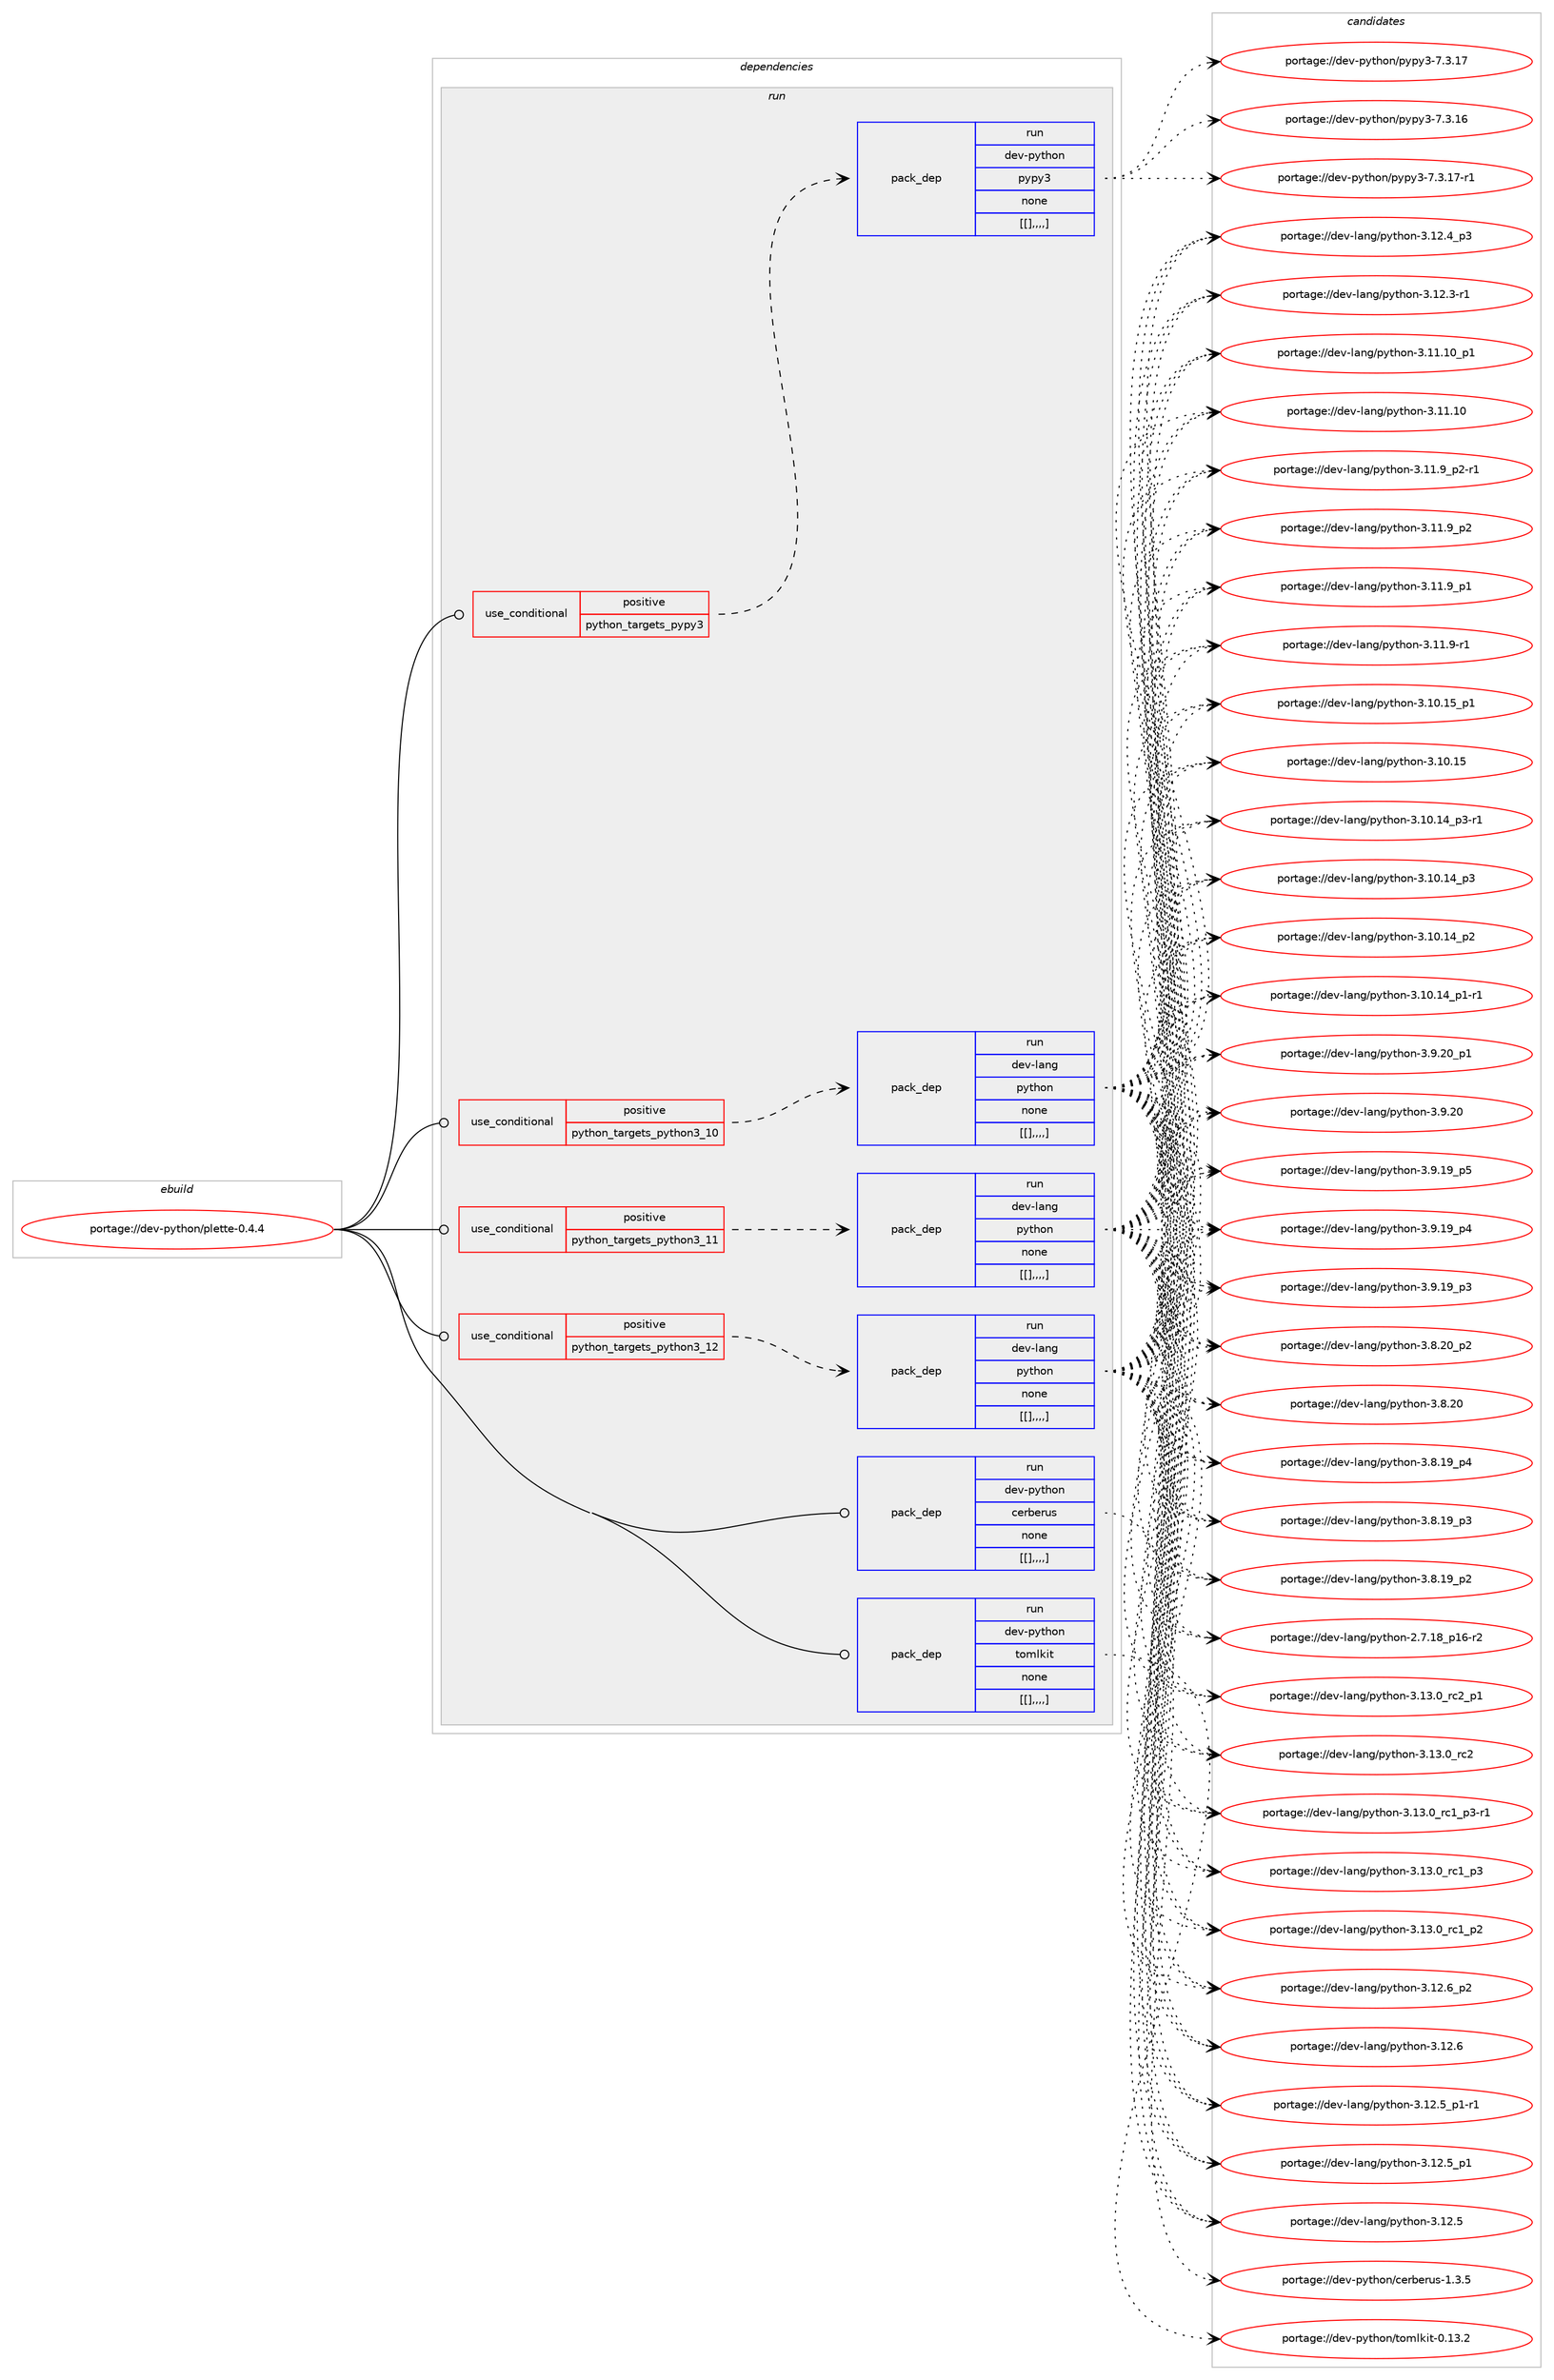 digraph prolog {

# *************
# Graph options
# *************

newrank=true;
concentrate=true;
compound=true;
graph [rankdir=LR,fontname=Helvetica,fontsize=10,ranksep=1.5];#, ranksep=2.5, nodesep=0.2];
edge  [arrowhead=vee];
node  [fontname=Helvetica,fontsize=10];

# **********
# The ebuild
# **********

subgraph cluster_leftcol {
color=gray;
label=<<i>ebuild</i>>;
id [label="portage://dev-python/plette-0.4.4", color=red, width=4, href="../dev-python/plette-0.4.4.svg"];
}

# ****************
# The dependencies
# ****************

subgraph cluster_midcol {
color=gray;
label=<<i>dependencies</i>>;
subgraph cluster_compile {
fillcolor="#eeeeee";
style=filled;
label=<<i>compile</i>>;
}
subgraph cluster_compileandrun {
fillcolor="#eeeeee";
style=filled;
label=<<i>compile and run</i>>;
}
subgraph cluster_run {
fillcolor="#eeeeee";
style=filled;
label=<<i>run</i>>;
subgraph cond37495 {
dependency157055 [label=<<TABLE BORDER="0" CELLBORDER="1" CELLSPACING="0" CELLPADDING="4"><TR><TD ROWSPAN="3" CELLPADDING="10">use_conditional</TD></TR><TR><TD>positive</TD></TR><TR><TD>python_targets_pypy3</TD></TR></TABLE>>, shape=none, color=red];
subgraph pack118343 {
dependency157056 [label=<<TABLE BORDER="0" CELLBORDER="1" CELLSPACING="0" CELLPADDING="4" WIDTH="220"><TR><TD ROWSPAN="6" CELLPADDING="30">pack_dep</TD></TR><TR><TD WIDTH="110">run</TD></TR><TR><TD>dev-python</TD></TR><TR><TD>pypy3</TD></TR><TR><TD>none</TD></TR><TR><TD>[[],,,,]</TD></TR></TABLE>>, shape=none, color=blue];
}
dependency157055:e -> dependency157056:w [weight=20,style="dashed",arrowhead="vee"];
}
id:e -> dependency157055:w [weight=20,style="solid",arrowhead="odot"];
subgraph cond37496 {
dependency157057 [label=<<TABLE BORDER="0" CELLBORDER="1" CELLSPACING="0" CELLPADDING="4"><TR><TD ROWSPAN="3" CELLPADDING="10">use_conditional</TD></TR><TR><TD>positive</TD></TR><TR><TD>python_targets_python3_10</TD></TR></TABLE>>, shape=none, color=red];
subgraph pack118344 {
dependency157058 [label=<<TABLE BORDER="0" CELLBORDER="1" CELLSPACING="0" CELLPADDING="4" WIDTH="220"><TR><TD ROWSPAN="6" CELLPADDING="30">pack_dep</TD></TR><TR><TD WIDTH="110">run</TD></TR><TR><TD>dev-lang</TD></TR><TR><TD>python</TD></TR><TR><TD>none</TD></TR><TR><TD>[[],,,,]</TD></TR></TABLE>>, shape=none, color=blue];
}
dependency157057:e -> dependency157058:w [weight=20,style="dashed",arrowhead="vee"];
}
id:e -> dependency157057:w [weight=20,style="solid",arrowhead="odot"];
subgraph cond37497 {
dependency157059 [label=<<TABLE BORDER="0" CELLBORDER="1" CELLSPACING="0" CELLPADDING="4"><TR><TD ROWSPAN="3" CELLPADDING="10">use_conditional</TD></TR><TR><TD>positive</TD></TR><TR><TD>python_targets_python3_11</TD></TR></TABLE>>, shape=none, color=red];
subgraph pack118345 {
dependency157060 [label=<<TABLE BORDER="0" CELLBORDER="1" CELLSPACING="0" CELLPADDING="4" WIDTH="220"><TR><TD ROWSPAN="6" CELLPADDING="30">pack_dep</TD></TR><TR><TD WIDTH="110">run</TD></TR><TR><TD>dev-lang</TD></TR><TR><TD>python</TD></TR><TR><TD>none</TD></TR><TR><TD>[[],,,,]</TD></TR></TABLE>>, shape=none, color=blue];
}
dependency157059:e -> dependency157060:w [weight=20,style="dashed",arrowhead="vee"];
}
id:e -> dependency157059:w [weight=20,style="solid",arrowhead="odot"];
subgraph cond37498 {
dependency157061 [label=<<TABLE BORDER="0" CELLBORDER="1" CELLSPACING="0" CELLPADDING="4"><TR><TD ROWSPAN="3" CELLPADDING="10">use_conditional</TD></TR><TR><TD>positive</TD></TR><TR><TD>python_targets_python3_12</TD></TR></TABLE>>, shape=none, color=red];
subgraph pack118346 {
dependency157062 [label=<<TABLE BORDER="0" CELLBORDER="1" CELLSPACING="0" CELLPADDING="4" WIDTH="220"><TR><TD ROWSPAN="6" CELLPADDING="30">pack_dep</TD></TR><TR><TD WIDTH="110">run</TD></TR><TR><TD>dev-lang</TD></TR><TR><TD>python</TD></TR><TR><TD>none</TD></TR><TR><TD>[[],,,,]</TD></TR></TABLE>>, shape=none, color=blue];
}
dependency157061:e -> dependency157062:w [weight=20,style="dashed",arrowhead="vee"];
}
id:e -> dependency157061:w [weight=20,style="solid",arrowhead="odot"];
subgraph pack118347 {
dependency157063 [label=<<TABLE BORDER="0" CELLBORDER="1" CELLSPACING="0" CELLPADDING="4" WIDTH="220"><TR><TD ROWSPAN="6" CELLPADDING="30">pack_dep</TD></TR><TR><TD WIDTH="110">run</TD></TR><TR><TD>dev-python</TD></TR><TR><TD>cerberus</TD></TR><TR><TD>none</TD></TR><TR><TD>[[],,,,]</TD></TR></TABLE>>, shape=none, color=blue];
}
id:e -> dependency157063:w [weight=20,style="solid",arrowhead="odot"];
subgraph pack118348 {
dependency157064 [label=<<TABLE BORDER="0" CELLBORDER="1" CELLSPACING="0" CELLPADDING="4" WIDTH="220"><TR><TD ROWSPAN="6" CELLPADDING="30">pack_dep</TD></TR><TR><TD WIDTH="110">run</TD></TR><TR><TD>dev-python</TD></TR><TR><TD>tomlkit</TD></TR><TR><TD>none</TD></TR><TR><TD>[[],,,,]</TD></TR></TABLE>>, shape=none, color=blue];
}
id:e -> dependency157064:w [weight=20,style="solid",arrowhead="odot"];
}
}

# **************
# The candidates
# **************

subgraph cluster_choices {
rank=same;
color=gray;
label=<<i>candidates</i>>;

subgraph choice118343 {
color=black;
nodesep=1;
choice100101118451121211161041111104711212111212151455546514649554511449 [label="portage://dev-python/pypy3-7.3.17-r1", color=red, width=4,href="../dev-python/pypy3-7.3.17-r1.svg"];
choice10010111845112121116104111110471121211121215145554651464955 [label="portage://dev-python/pypy3-7.3.17", color=red, width=4,href="../dev-python/pypy3-7.3.17.svg"];
choice10010111845112121116104111110471121211121215145554651464954 [label="portage://dev-python/pypy3-7.3.16", color=red, width=4,href="../dev-python/pypy3-7.3.16.svg"];
dependency157056:e -> choice100101118451121211161041111104711212111212151455546514649554511449:w [style=dotted,weight="100"];
dependency157056:e -> choice10010111845112121116104111110471121211121215145554651464955:w [style=dotted,weight="100"];
dependency157056:e -> choice10010111845112121116104111110471121211121215145554651464954:w [style=dotted,weight="100"];
}
subgraph choice118344 {
color=black;
nodesep=1;
choice100101118451089711010347112121116104111110455146495146489511499509511249 [label="portage://dev-lang/python-3.13.0_rc2_p1", color=red, width=4,href="../dev-lang/python-3.13.0_rc2_p1.svg"];
choice10010111845108971101034711212111610411111045514649514648951149950 [label="portage://dev-lang/python-3.13.0_rc2", color=red, width=4,href="../dev-lang/python-3.13.0_rc2.svg"];
choice1001011184510897110103471121211161041111104551464951464895114994995112514511449 [label="portage://dev-lang/python-3.13.0_rc1_p3-r1", color=red, width=4,href="../dev-lang/python-3.13.0_rc1_p3-r1.svg"];
choice100101118451089711010347112121116104111110455146495146489511499499511251 [label="portage://dev-lang/python-3.13.0_rc1_p3", color=red, width=4,href="../dev-lang/python-3.13.0_rc1_p3.svg"];
choice100101118451089711010347112121116104111110455146495146489511499499511250 [label="portage://dev-lang/python-3.13.0_rc1_p2", color=red, width=4,href="../dev-lang/python-3.13.0_rc1_p2.svg"];
choice100101118451089711010347112121116104111110455146495046549511250 [label="portage://dev-lang/python-3.12.6_p2", color=red, width=4,href="../dev-lang/python-3.12.6_p2.svg"];
choice10010111845108971101034711212111610411111045514649504654 [label="portage://dev-lang/python-3.12.6", color=red, width=4,href="../dev-lang/python-3.12.6.svg"];
choice1001011184510897110103471121211161041111104551464950465395112494511449 [label="portage://dev-lang/python-3.12.5_p1-r1", color=red, width=4,href="../dev-lang/python-3.12.5_p1-r1.svg"];
choice100101118451089711010347112121116104111110455146495046539511249 [label="portage://dev-lang/python-3.12.5_p1", color=red, width=4,href="../dev-lang/python-3.12.5_p1.svg"];
choice10010111845108971101034711212111610411111045514649504653 [label="portage://dev-lang/python-3.12.5", color=red, width=4,href="../dev-lang/python-3.12.5.svg"];
choice100101118451089711010347112121116104111110455146495046529511251 [label="portage://dev-lang/python-3.12.4_p3", color=red, width=4,href="../dev-lang/python-3.12.4_p3.svg"];
choice100101118451089711010347112121116104111110455146495046514511449 [label="portage://dev-lang/python-3.12.3-r1", color=red, width=4,href="../dev-lang/python-3.12.3-r1.svg"];
choice10010111845108971101034711212111610411111045514649494649489511249 [label="portage://dev-lang/python-3.11.10_p1", color=red, width=4,href="../dev-lang/python-3.11.10_p1.svg"];
choice1001011184510897110103471121211161041111104551464949464948 [label="portage://dev-lang/python-3.11.10", color=red, width=4,href="../dev-lang/python-3.11.10.svg"];
choice1001011184510897110103471121211161041111104551464949465795112504511449 [label="portage://dev-lang/python-3.11.9_p2-r1", color=red, width=4,href="../dev-lang/python-3.11.9_p2-r1.svg"];
choice100101118451089711010347112121116104111110455146494946579511250 [label="portage://dev-lang/python-3.11.9_p2", color=red, width=4,href="../dev-lang/python-3.11.9_p2.svg"];
choice100101118451089711010347112121116104111110455146494946579511249 [label="portage://dev-lang/python-3.11.9_p1", color=red, width=4,href="../dev-lang/python-3.11.9_p1.svg"];
choice100101118451089711010347112121116104111110455146494946574511449 [label="portage://dev-lang/python-3.11.9-r1", color=red, width=4,href="../dev-lang/python-3.11.9-r1.svg"];
choice10010111845108971101034711212111610411111045514649484649539511249 [label="portage://dev-lang/python-3.10.15_p1", color=red, width=4,href="../dev-lang/python-3.10.15_p1.svg"];
choice1001011184510897110103471121211161041111104551464948464953 [label="portage://dev-lang/python-3.10.15", color=red, width=4,href="../dev-lang/python-3.10.15.svg"];
choice100101118451089711010347112121116104111110455146494846495295112514511449 [label="portage://dev-lang/python-3.10.14_p3-r1", color=red, width=4,href="../dev-lang/python-3.10.14_p3-r1.svg"];
choice10010111845108971101034711212111610411111045514649484649529511251 [label="portage://dev-lang/python-3.10.14_p3", color=red, width=4,href="../dev-lang/python-3.10.14_p3.svg"];
choice10010111845108971101034711212111610411111045514649484649529511250 [label="portage://dev-lang/python-3.10.14_p2", color=red, width=4,href="../dev-lang/python-3.10.14_p2.svg"];
choice100101118451089711010347112121116104111110455146494846495295112494511449 [label="portage://dev-lang/python-3.10.14_p1-r1", color=red, width=4,href="../dev-lang/python-3.10.14_p1-r1.svg"];
choice100101118451089711010347112121116104111110455146574650489511249 [label="portage://dev-lang/python-3.9.20_p1", color=red, width=4,href="../dev-lang/python-3.9.20_p1.svg"];
choice10010111845108971101034711212111610411111045514657465048 [label="portage://dev-lang/python-3.9.20", color=red, width=4,href="../dev-lang/python-3.9.20.svg"];
choice100101118451089711010347112121116104111110455146574649579511253 [label="portage://dev-lang/python-3.9.19_p5", color=red, width=4,href="../dev-lang/python-3.9.19_p5.svg"];
choice100101118451089711010347112121116104111110455146574649579511252 [label="portage://dev-lang/python-3.9.19_p4", color=red, width=4,href="../dev-lang/python-3.9.19_p4.svg"];
choice100101118451089711010347112121116104111110455146574649579511251 [label="portage://dev-lang/python-3.9.19_p3", color=red, width=4,href="../dev-lang/python-3.9.19_p3.svg"];
choice100101118451089711010347112121116104111110455146564650489511250 [label="portage://dev-lang/python-3.8.20_p2", color=red, width=4,href="../dev-lang/python-3.8.20_p2.svg"];
choice10010111845108971101034711212111610411111045514656465048 [label="portage://dev-lang/python-3.8.20", color=red, width=4,href="../dev-lang/python-3.8.20.svg"];
choice100101118451089711010347112121116104111110455146564649579511252 [label="portage://dev-lang/python-3.8.19_p4", color=red, width=4,href="../dev-lang/python-3.8.19_p4.svg"];
choice100101118451089711010347112121116104111110455146564649579511251 [label="portage://dev-lang/python-3.8.19_p3", color=red, width=4,href="../dev-lang/python-3.8.19_p3.svg"];
choice100101118451089711010347112121116104111110455146564649579511250 [label="portage://dev-lang/python-3.8.19_p2", color=red, width=4,href="../dev-lang/python-3.8.19_p2.svg"];
choice100101118451089711010347112121116104111110455046554649569511249544511450 [label="portage://dev-lang/python-2.7.18_p16-r2", color=red, width=4,href="../dev-lang/python-2.7.18_p16-r2.svg"];
dependency157058:e -> choice100101118451089711010347112121116104111110455146495146489511499509511249:w [style=dotted,weight="100"];
dependency157058:e -> choice10010111845108971101034711212111610411111045514649514648951149950:w [style=dotted,weight="100"];
dependency157058:e -> choice1001011184510897110103471121211161041111104551464951464895114994995112514511449:w [style=dotted,weight="100"];
dependency157058:e -> choice100101118451089711010347112121116104111110455146495146489511499499511251:w [style=dotted,weight="100"];
dependency157058:e -> choice100101118451089711010347112121116104111110455146495146489511499499511250:w [style=dotted,weight="100"];
dependency157058:e -> choice100101118451089711010347112121116104111110455146495046549511250:w [style=dotted,weight="100"];
dependency157058:e -> choice10010111845108971101034711212111610411111045514649504654:w [style=dotted,weight="100"];
dependency157058:e -> choice1001011184510897110103471121211161041111104551464950465395112494511449:w [style=dotted,weight="100"];
dependency157058:e -> choice100101118451089711010347112121116104111110455146495046539511249:w [style=dotted,weight="100"];
dependency157058:e -> choice10010111845108971101034711212111610411111045514649504653:w [style=dotted,weight="100"];
dependency157058:e -> choice100101118451089711010347112121116104111110455146495046529511251:w [style=dotted,weight="100"];
dependency157058:e -> choice100101118451089711010347112121116104111110455146495046514511449:w [style=dotted,weight="100"];
dependency157058:e -> choice10010111845108971101034711212111610411111045514649494649489511249:w [style=dotted,weight="100"];
dependency157058:e -> choice1001011184510897110103471121211161041111104551464949464948:w [style=dotted,weight="100"];
dependency157058:e -> choice1001011184510897110103471121211161041111104551464949465795112504511449:w [style=dotted,weight="100"];
dependency157058:e -> choice100101118451089711010347112121116104111110455146494946579511250:w [style=dotted,weight="100"];
dependency157058:e -> choice100101118451089711010347112121116104111110455146494946579511249:w [style=dotted,weight="100"];
dependency157058:e -> choice100101118451089711010347112121116104111110455146494946574511449:w [style=dotted,weight="100"];
dependency157058:e -> choice10010111845108971101034711212111610411111045514649484649539511249:w [style=dotted,weight="100"];
dependency157058:e -> choice1001011184510897110103471121211161041111104551464948464953:w [style=dotted,weight="100"];
dependency157058:e -> choice100101118451089711010347112121116104111110455146494846495295112514511449:w [style=dotted,weight="100"];
dependency157058:e -> choice10010111845108971101034711212111610411111045514649484649529511251:w [style=dotted,weight="100"];
dependency157058:e -> choice10010111845108971101034711212111610411111045514649484649529511250:w [style=dotted,weight="100"];
dependency157058:e -> choice100101118451089711010347112121116104111110455146494846495295112494511449:w [style=dotted,weight="100"];
dependency157058:e -> choice100101118451089711010347112121116104111110455146574650489511249:w [style=dotted,weight="100"];
dependency157058:e -> choice10010111845108971101034711212111610411111045514657465048:w [style=dotted,weight="100"];
dependency157058:e -> choice100101118451089711010347112121116104111110455146574649579511253:w [style=dotted,weight="100"];
dependency157058:e -> choice100101118451089711010347112121116104111110455146574649579511252:w [style=dotted,weight="100"];
dependency157058:e -> choice100101118451089711010347112121116104111110455146574649579511251:w [style=dotted,weight="100"];
dependency157058:e -> choice100101118451089711010347112121116104111110455146564650489511250:w [style=dotted,weight="100"];
dependency157058:e -> choice10010111845108971101034711212111610411111045514656465048:w [style=dotted,weight="100"];
dependency157058:e -> choice100101118451089711010347112121116104111110455146564649579511252:w [style=dotted,weight="100"];
dependency157058:e -> choice100101118451089711010347112121116104111110455146564649579511251:w [style=dotted,weight="100"];
dependency157058:e -> choice100101118451089711010347112121116104111110455146564649579511250:w [style=dotted,weight="100"];
dependency157058:e -> choice100101118451089711010347112121116104111110455046554649569511249544511450:w [style=dotted,weight="100"];
}
subgraph choice118345 {
color=black;
nodesep=1;
choice100101118451089711010347112121116104111110455146495146489511499509511249 [label="portage://dev-lang/python-3.13.0_rc2_p1", color=red, width=4,href="../dev-lang/python-3.13.0_rc2_p1.svg"];
choice10010111845108971101034711212111610411111045514649514648951149950 [label="portage://dev-lang/python-3.13.0_rc2", color=red, width=4,href="../dev-lang/python-3.13.0_rc2.svg"];
choice1001011184510897110103471121211161041111104551464951464895114994995112514511449 [label="portage://dev-lang/python-3.13.0_rc1_p3-r1", color=red, width=4,href="../dev-lang/python-3.13.0_rc1_p3-r1.svg"];
choice100101118451089711010347112121116104111110455146495146489511499499511251 [label="portage://dev-lang/python-3.13.0_rc1_p3", color=red, width=4,href="../dev-lang/python-3.13.0_rc1_p3.svg"];
choice100101118451089711010347112121116104111110455146495146489511499499511250 [label="portage://dev-lang/python-3.13.0_rc1_p2", color=red, width=4,href="../dev-lang/python-3.13.0_rc1_p2.svg"];
choice100101118451089711010347112121116104111110455146495046549511250 [label="portage://dev-lang/python-3.12.6_p2", color=red, width=4,href="../dev-lang/python-3.12.6_p2.svg"];
choice10010111845108971101034711212111610411111045514649504654 [label="portage://dev-lang/python-3.12.6", color=red, width=4,href="../dev-lang/python-3.12.6.svg"];
choice1001011184510897110103471121211161041111104551464950465395112494511449 [label="portage://dev-lang/python-3.12.5_p1-r1", color=red, width=4,href="../dev-lang/python-3.12.5_p1-r1.svg"];
choice100101118451089711010347112121116104111110455146495046539511249 [label="portage://dev-lang/python-3.12.5_p1", color=red, width=4,href="../dev-lang/python-3.12.5_p1.svg"];
choice10010111845108971101034711212111610411111045514649504653 [label="portage://dev-lang/python-3.12.5", color=red, width=4,href="../dev-lang/python-3.12.5.svg"];
choice100101118451089711010347112121116104111110455146495046529511251 [label="portage://dev-lang/python-3.12.4_p3", color=red, width=4,href="../dev-lang/python-3.12.4_p3.svg"];
choice100101118451089711010347112121116104111110455146495046514511449 [label="portage://dev-lang/python-3.12.3-r1", color=red, width=4,href="../dev-lang/python-3.12.3-r1.svg"];
choice10010111845108971101034711212111610411111045514649494649489511249 [label="portage://dev-lang/python-3.11.10_p1", color=red, width=4,href="../dev-lang/python-3.11.10_p1.svg"];
choice1001011184510897110103471121211161041111104551464949464948 [label="portage://dev-lang/python-3.11.10", color=red, width=4,href="../dev-lang/python-3.11.10.svg"];
choice1001011184510897110103471121211161041111104551464949465795112504511449 [label="portage://dev-lang/python-3.11.9_p2-r1", color=red, width=4,href="../dev-lang/python-3.11.9_p2-r1.svg"];
choice100101118451089711010347112121116104111110455146494946579511250 [label="portage://dev-lang/python-3.11.9_p2", color=red, width=4,href="../dev-lang/python-3.11.9_p2.svg"];
choice100101118451089711010347112121116104111110455146494946579511249 [label="portage://dev-lang/python-3.11.9_p1", color=red, width=4,href="../dev-lang/python-3.11.9_p1.svg"];
choice100101118451089711010347112121116104111110455146494946574511449 [label="portage://dev-lang/python-3.11.9-r1", color=red, width=4,href="../dev-lang/python-3.11.9-r1.svg"];
choice10010111845108971101034711212111610411111045514649484649539511249 [label="portage://dev-lang/python-3.10.15_p1", color=red, width=4,href="../dev-lang/python-3.10.15_p1.svg"];
choice1001011184510897110103471121211161041111104551464948464953 [label="portage://dev-lang/python-3.10.15", color=red, width=4,href="../dev-lang/python-3.10.15.svg"];
choice100101118451089711010347112121116104111110455146494846495295112514511449 [label="portage://dev-lang/python-3.10.14_p3-r1", color=red, width=4,href="../dev-lang/python-3.10.14_p3-r1.svg"];
choice10010111845108971101034711212111610411111045514649484649529511251 [label="portage://dev-lang/python-3.10.14_p3", color=red, width=4,href="../dev-lang/python-3.10.14_p3.svg"];
choice10010111845108971101034711212111610411111045514649484649529511250 [label="portage://dev-lang/python-3.10.14_p2", color=red, width=4,href="../dev-lang/python-3.10.14_p2.svg"];
choice100101118451089711010347112121116104111110455146494846495295112494511449 [label="portage://dev-lang/python-3.10.14_p1-r1", color=red, width=4,href="../dev-lang/python-3.10.14_p1-r1.svg"];
choice100101118451089711010347112121116104111110455146574650489511249 [label="portage://dev-lang/python-3.9.20_p1", color=red, width=4,href="../dev-lang/python-3.9.20_p1.svg"];
choice10010111845108971101034711212111610411111045514657465048 [label="portage://dev-lang/python-3.9.20", color=red, width=4,href="../dev-lang/python-3.9.20.svg"];
choice100101118451089711010347112121116104111110455146574649579511253 [label="portage://dev-lang/python-3.9.19_p5", color=red, width=4,href="../dev-lang/python-3.9.19_p5.svg"];
choice100101118451089711010347112121116104111110455146574649579511252 [label="portage://dev-lang/python-3.9.19_p4", color=red, width=4,href="../dev-lang/python-3.9.19_p4.svg"];
choice100101118451089711010347112121116104111110455146574649579511251 [label="portage://dev-lang/python-3.9.19_p3", color=red, width=4,href="../dev-lang/python-3.9.19_p3.svg"];
choice100101118451089711010347112121116104111110455146564650489511250 [label="portage://dev-lang/python-3.8.20_p2", color=red, width=4,href="../dev-lang/python-3.8.20_p2.svg"];
choice10010111845108971101034711212111610411111045514656465048 [label="portage://dev-lang/python-3.8.20", color=red, width=4,href="../dev-lang/python-3.8.20.svg"];
choice100101118451089711010347112121116104111110455146564649579511252 [label="portage://dev-lang/python-3.8.19_p4", color=red, width=4,href="../dev-lang/python-3.8.19_p4.svg"];
choice100101118451089711010347112121116104111110455146564649579511251 [label="portage://dev-lang/python-3.8.19_p3", color=red, width=4,href="../dev-lang/python-3.8.19_p3.svg"];
choice100101118451089711010347112121116104111110455146564649579511250 [label="portage://dev-lang/python-3.8.19_p2", color=red, width=4,href="../dev-lang/python-3.8.19_p2.svg"];
choice100101118451089711010347112121116104111110455046554649569511249544511450 [label="portage://dev-lang/python-2.7.18_p16-r2", color=red, width=4,href="../dev-lang/python-2.7.18_p16-r2.svg"];
dependency157060:e -> choice100101118451089711010347112121116104111110455146495146489511499509511249:w [style=dotted,weight="100"];
dependency157060:e -> choice10010111845108971101034711212111610411111045514649514648951149950:w [style=dotted,weight="100"];
dependency157060:e -> choice1001011184510897110103471121211161041111104551464951464895114994995112514511449:w [style=dotted,weight="100"];
dependency157060:e -> choice100101118451089711010347112121116104111110455146495146489511499499511251:w [style=dotted,weight="100"];
dependency157060:e -> choice100101118451089711010347112121116104111110455146495146489511499499511250:w [style=dotted,weight="100"];
dependency157060:e -> choice100101118451089711010347112121116104111110455146495046549511250:w [style=dotted,weight="100"];
dependency157060:e -> choice10010111845108971101034711212111610411111045514649504654:w [style=dotted,weight="100"];
dependency157060:e -> choice1001011184510897110103471121211161041111104551464950465395112494511449:w [style=dotted,weight="100"];
dependency157060:e -> choice100101118451089711010347112121116104111110455146495046539511249:w [style=dotted,weight="100"];
dependency157060:e -> choice10010111845108971101034711212111610411111045514649504653:w [style=dotted,weight="100"];
dependency157060:e -> choice100101118451089711010347112121116104111110455146495046529511251:w [style=dotted,weight="100"];
dependency157060:e -> choice100101118451089711010347112121116104111110455146495046514511449:w [style=dotted,weight="100"];
dependency157060:e -> choice10010111845108971101034711212111610411111045514649494649489511249:w [style=dotted,weight="100"];
dependency157060:e -> choice1001011184510897110103471121211161041111104551464949464948:w [style=dotted,weight="100"];
dependency157060:e -> choice1001011184510897110103471121211161041111104551464949465795112504511449:w [style=dotted,weight="100"];
dependency157060:e -> choice100101118451089711010347112121116104111110455146494946579511250:w [style=dotted,weight="100"];
dependency157060:e -> choice100101118451089711010347112121116104111110455146494946579511249:w [style=dotted,weight="100"];
dependency157060:e -> choice100101118451089711010347112121116104111110455146494946574511449:w [style=dotted,weight="100"];
dependency157060:e -> choice10010111845108971101034711212111610411111045514649484649539511249:w [style=dotted,weight="100"];
dependency157060:e -> choice1001011184510897110103471121211161041111104551464948464953:w [style=dotted,weight="100"];
dependency157060:e -> choice100101118451089711010347112121116104111110455146494846495295112514511449:w [style=dotted,weight="100"];
dependency157060:e -> choice10010111845108971101034711212111610411111045514649484649529511251:w [style=dotted,weight="100"];
dependency157060:e -> choice10010111845108971101034711212111610411111045514649484649529511250:w [style=dotted,weight="100"];
dependency157060:e -> choice100101118451089711010347112121116104111110455146494846495295112494511449:w [style=dotted,weight="100"];
dependency157060:e -> choice100101118451089711010347112121116104111110455146574650489511249:w [style=dotted,weight="100"];
dependency157060:e -> choice10010111845108971101034711212111610411111045514657465048:w [style=dotted,weight="100"];
dependency157060:e -> choice100101118451089711010347112121116104111110455146574649579511253:w [style=dotted,weight="100"];
dependency157060:e -> choice100101118451089711010347112121116104111110455146574649579511252:w [style=dotted,weight="100"];
dependency157060:e -> choice100101118451089711010347112121116104111110455146574649579511251:w [style=dotted,weight="100"];
dependency157060:e -> choice100101118451089711010347112121116104111110455146564650489511250:w [style=dotted,weight="100"];
dependency157060:e -> choice10010111845108971101034711212111610411111045514656465048:w [style=dotted,weight="100"];
dependency157060:e -> choice100101118451089711010347112121116104111110455146564649579511252:w [style=dotted,weight="100"];
dependency157060:e -> choice100101118451089711010347112121116104111110455146564649579511251:w [style=dotted,weight="100"];
dependency157060:e -> choice100101118451089711010347112121116104111110455146564649579511250:w [style=dotted,weight="100"];
dependency157060:e -> choice100101118451089711010347112121116104111110455046554649569511249544511450:w [style=dotted,weight="100"];
}
subgraph choice118346 {
color=black;
nodesep=1;
choice100101118451089711010347112121116104111110455146495146489511499509511249 [label="portage://dev-lang/python-3.13.0_rc2_p1", color=red, width=4,href="../dev-lang/python-3.13.0_rc2_p1.svg"];
choice10010111845108971101034711212111610411111045514649514648951149950 [label="portage://dev-lang/python-3.13.0_rc2", color=red, width=4,href="../dev-lang/python-3.13.0_rc2.svg"];
choice1001011184510897110103471121211161041111104551464951464895114994995112514511449 [label="portage://dev-lang/python-3.13.0_rc1_p3-r1", color=red, width=4,href="../dev-lang/python-3.13.0_rc1_p3-r1.svg"];
choice100101118451089711010347112121116104111110455146495146489511499499511251 [label="portage://dev-lang/python-3.13.0_rc1_p3", color=red, width=4,href="../dev-lang/python-3.13.0_rc1_p3.svg"];
choice100101118451089711010347112121116104111110455146495146489511499499511250 [label="portage://dev-lang/python-3.13.0_rc1_p2", color=red, width=4,href="../dev-lang/python-3.13.0_rc1_p2.svg"];
choice100101118451089711010347112121116104111110455146495046549511250 [label="portage://dev-lang/python-3.12.6_p2", color=red, width=4,href="../dev-lang/python-3.12.6_p2.svg"];
choice10010111845108971101034711212111610411111045514649504654 [label="portage://dev-lang/python-3.12.6", color=red, width=4,href="../dev-lang/python-3.12.6.svg"];
choice1001011184510897110103471121211161041111104551464950465395112494511449 [label="portage://dev-lang/python-3.12.5_p1-r1", color=red, width=4,href="../dev-lang/python-3.12.5_p1-r1.svg"];
choice100101118451089711010347112121116104111110455146495046539511249 [label="portage://dev-lang/python-3.12.5_p1", color=red, width=4,href="../dev-lang/python-3.12.5_p1.svg"];
choice10010111845108971101034711212111610411111045514649504653 [label="portage://dev-lang/python-3.12.5", color=red, width=4,href="../dev-lang/python-3.12.5.svg"];
choice100101118451089711010347112121116104111110455146495046529511251 [label="portage://dev-lang/python-3.12.4_p3", color=red, width=4,href="../dev-lang/python-3.12.4_p3.svg"];
choice100101118451089711010347112121116104111110455146495046514511449 [label="portage://dev-lang/python-3.12.3-r1", color=red, width=4,href="../dev-lang/python-3.12.3-r1.svg"];
choice10010111845108971101034711212111610411111045514649494649489511249 [label="portage://dev-lang/python-3.11.10_p1", color=red, width=4,href="../dev-lang/python-3.11.10_p1.svg"];
choice1001011184510897110103471121211161041111104551464949464948 [label="portage://dev-lang/python-3.11.10", color=red, width=4,href="../dev-lang/python-3.11.10.svg"];
choice1001011184510897110103471121211161041111104551464949465795112504511449 [label="portage://dev-lang/python-3.11.9_p2-r1", color=red, width=4,href="../dev-lang/python-3.11.9_p2-r1.svg"];
choice100101118451089711010347112121116104111110455146494946579511250 [label="portage://dev-lang/python-3.11.9_p2", color=red, width=4,href="../dev-lang/python-3.11.9_p2.svg"];
choice100101118451089711010347112121116104111110455146494946579511249 [label="portage://dev-lang/python-3.11.9_p1", color=red, width=4,href="../dev-lang/python-3.11.9_p1.svg"];
choice100101118451089711010347112121116104111110455146494946574511449 [label="portage://dev-lang/python-3.11.9-r1", color=red, width=4,href="../dev-lang/python-3.11.9-r1.svg"];
choice10010111845108971101034711212111610411111045514649484649539511249 [label="portage://dev-lang/python-3.10.15_p1", color=red, width=4,href="../dev-lang/python-3.10.15_p1.svg"];
choice1001011184510897110103471121211161041111104551464948464953 [label="portage://dev-lang/python-3.10.15", color=red, width=4,href="../dev-lang/python-3.10.15.svg"];
choice100101118451089711010347112121116104111110455146494846495295112514511449 [label="portage://dev-lang/python-3.10.14_p3-r1", color=red, width=4,href="../dev-lang/python-3.10.14_p3-r1.svg"];
choice10010111845108971101034711212111610411111045514649484649529511251 [label="portage://dev-lang/python-3.10.14_p3", color=red, width=4,href="../dev-lang/python-3.10.14_p3.svg"];
choice10010111845108971101034711212111610411111045514649484649529511250 [label="portage://dev-lang/python-3.10.14_p2", color=red, width=4,href="../dev-lang/python-3.10.14_p2.svg"];
choice100101118451089711010347112121116104111110455146494846495295112494511449 [label="portage://dev-lang/python-3.10.14_p1-r1", color=red, width=4,href="../dev-lang/python-3.10.14_p1-r1.svg"];
choice100101118451089711010347112121116104111110455146574650489511249 [label="portage://dev-lang/python-3.9.20_p1", color=red, width=4,href="../dev-lang/python-3.9.20_p1.svg"];
choice10010111845108971101034711212111610411111045514657465048 [label="portage://dev-lang/python-3.9.20", color=red, width=4,href="../dev-lang/python-3.9.20.svg"];
choice100101118451089711010347112121116104111110455146574649579511253 [label="portage://dev-lang/python-3.9.19_p5", color=red, width=4,href="../dev-lang/python-3.9.19_p5.svg"];
choice100101118451089711010347112121116104111110455146574649579511252 [label="portage://dev-lang/python-3.9.19_p4", color=red, width=4,href="../dev-lang/python-3.9.19_p4.svg"];
choice100101118451089711010347112121116104111110455146574649579511251 [label="portage://dev-lang/python-3.9.19_p3", color=red, width=4,href="../dev-lang/python-3.9.19_p3.svg"];
choice100101118451089711010347112121116104111110455146564650489511250 [label="portage://dev-lang/python-3.8.20_p2", color=red, width=4,href="../dev-lang/python-3.8.20_p2.svg"];
choice10010111845108971101034711212111610411111045514656465048 [label="portage://dev-lang/python-3.8.20", color=red, width=4,href="../dev-lang/python-3.8.20.svg"];
choice100101118451089711010347112121116104111110455146564649579511252 [label="portage://dev-lang/python-3.8.19_p4", color=red, width=4,href="../dev-lang/python-3.8.19_p4.svg"];
choice100101118451089711010347112121116104111110455146564649579511251 [label="portage://dev-lang/python-3.8.19_p3", color=red, width=4,href="../dev-lang/python-3.8.19_p3.svg"];
choice100101118451089711010347112121116104111110455146564649579511250 [label="portage://dev-lang/python-3.8.19_p2", color=red, width=4,href="../dev-lang/python-3.8.19_p2.svg"];
choice100101118451089711010347112121116104111110455046554649569511249544511450 [label="portage://dev-lang/python-2.7.18_p16-r2", color=red, width=4,href="../dev-lang/python-2.7.18_p16-r2.svg"];
dependency157062:e -> choice100101118451089711010347112121116104111110455146495146489511499509511249:w [style=dotted,weight="100"];
dependency157062:e -> choice10010111845108971101034711212111610411111045514649514648951149950:w [style=dotted,weight="100"];
dependency157062:e -> choice1001011184510897110103471121211161041111104551464951464895114994995112514511449:w [style=dotted,weight="100"];
dependency157062:e -> choice100101118451089711010347112121116104111110455146495146489511499499511251:w [style=dotted,weight="100"];
dependency157062:e -> choice100101118451089711010347112121116104111110455146495146489511499499511250:w [style=dotted,weight="100"];
dependency157062:e -> choice100101118451089711010347112121116104111110455146495046549511250:w [style=dotted,weight="100"];
dependency157062:e -> choice10010111845108971101034711212111610411111045514649504654:w [style=dotted,weight="100"];
dependency157062:e -> choice1001011184510897110103471121211161041111104551464950465395112494511449:w [style=dotted,weight="100"];
dependency157062:e -> choice100101118451089711010347112121116104111110455146495046539511249:w [style=dotted,weight="100"];
dependency157062:e -> choice10010111845108971101034711212111610411111045514649504653:w [style=dotted,weight="100"];
dependency157062:e -> choice100101118451089711010347112121116104111110455146495046529511251:w [style=dotted,weight="100"];
dependency157062:e -> choice100101118451089711010347112121116104111110455146495046514511449:w [style=dotted,weight="100"];
dependency157062:e -> choice10010111845108971101034711212111610411111045514649494649489511249:w [style=dotted,weight="100"];
dependency157062:e -> choice1001011184510897110103471121211161041111104551464949464948:w [style=dotted,weight="100"];
dependency157062:e -> choice1001011184510897110103471121211161041111104551464949465795112504511449:w [style=dotted,weight="100"];
dependency157062:e -> choice100101118451089711010347112121116104111110455146494946579511250:w [style=dotted,weight="100"];
dependency157062:e -> choice100101118451089711010347112121116104111110455146494946579511249:w [style=dotted,weight="100"];
dependency157062:e -> choice100101118451089711010347112121116104111110455146494946574511449:w [style=dotted,weight="100"];
dependency157062:e -> choice10010111845108971101034711212111610411111045514649484649539511249:w [style=dotted,weight="100"];
dependency157062:e -> choice1001011184510897110103471121211161041111104551464948464953:w [style=dotted,weight="100"];
dependency157062:e -> choice100101118451089711010347112121116104111110455146494846495295112514511449:w [style=dotted,weight="100"];
dependency157062:e -> choice10010111845108971101034711212111610411111045514649484649529511251:w [style=dotted,weight="100"];
dependency157062:e -> choice10010111845108971101034711212111610411111045514649484649529511250:w [style=dotted,weight="100"];
dependency157062:e -> choice100101118451089711010347112121116104111110455146494846495295112494511449:w [style=dotted,weight="100"];
dependency157062:e -> choice100101118451089711010347112121116104111110455146574650489511249:w [style=dotted,weight="100"];
dependency157062:e -> choice10010111845108971101034711212111610411111045514657465048:w [style=dotted,weight="100"];
dependency157062:e -> choice100101118451089711010347112121116104111110455146574649579511253:w [style=dotted,weight="100"];
dependency157062:e -> choice100101118451089711010347112121116104111110455146574649579511252:w [style=dotted,weight="100"];
dependency157062:e -> choice100101118451089711010347112121116104111110455146574649579511251:w [style=dotted,weight="100"];
dependency157062:e -> choice100101118451089711010347112121116104111110455146564650489511250:w [style=dotted,weight="100"];
dependency157062:e -> choice10010111845108971101034711212111610411111045514656465048:w [style=dotted,weight="100"];
dependency157062:e -> choice100101118451089711010347112121116104111110455146564649579511252:w [style=dotted,weight="100"];
dependency157062:e -> choice100101118451089711010347112121116104111110455146564649579511251:w [style=dotted,weight="100"];
dependency157062:e -> choice100101118451089711010347112121116104111110455146564649579511250:w [style=dotted,weight="100"];
dependency157062:e -> choice100101118451089711010347112121116104111110455046554649569511249544511450:w [style=dotted,weight="100"];
}
subgraph choice118347 {
color=black;
nodesep=1;
choice10010111845112121116104111110479910111498101114117115454946514653 [label="portage://dev-python/cerberus-1.3.5", color=red, width=4,href="../dev-python/cerberus-1.3.5.svg"];
dependency157063:e -> choice10010111845112121116104111110479910111498101114117115454946514653:w [style=dotted,weight="100"];
}
subgraph choice118348 {
color=black;
nodesep=1;
choice100101118451121211161041111104711611110910810710511645484649514650 [label="portage://dev-python/tomlkit-0.13.2", color=red, width=4,href="../dev-python/tomlkit-0.13.2.svg"];
dependency157064:e -> choice100101118451121211161041111104711611110910810710511645484649514650:w [style=dotted,weight="100"];
}
}

}
